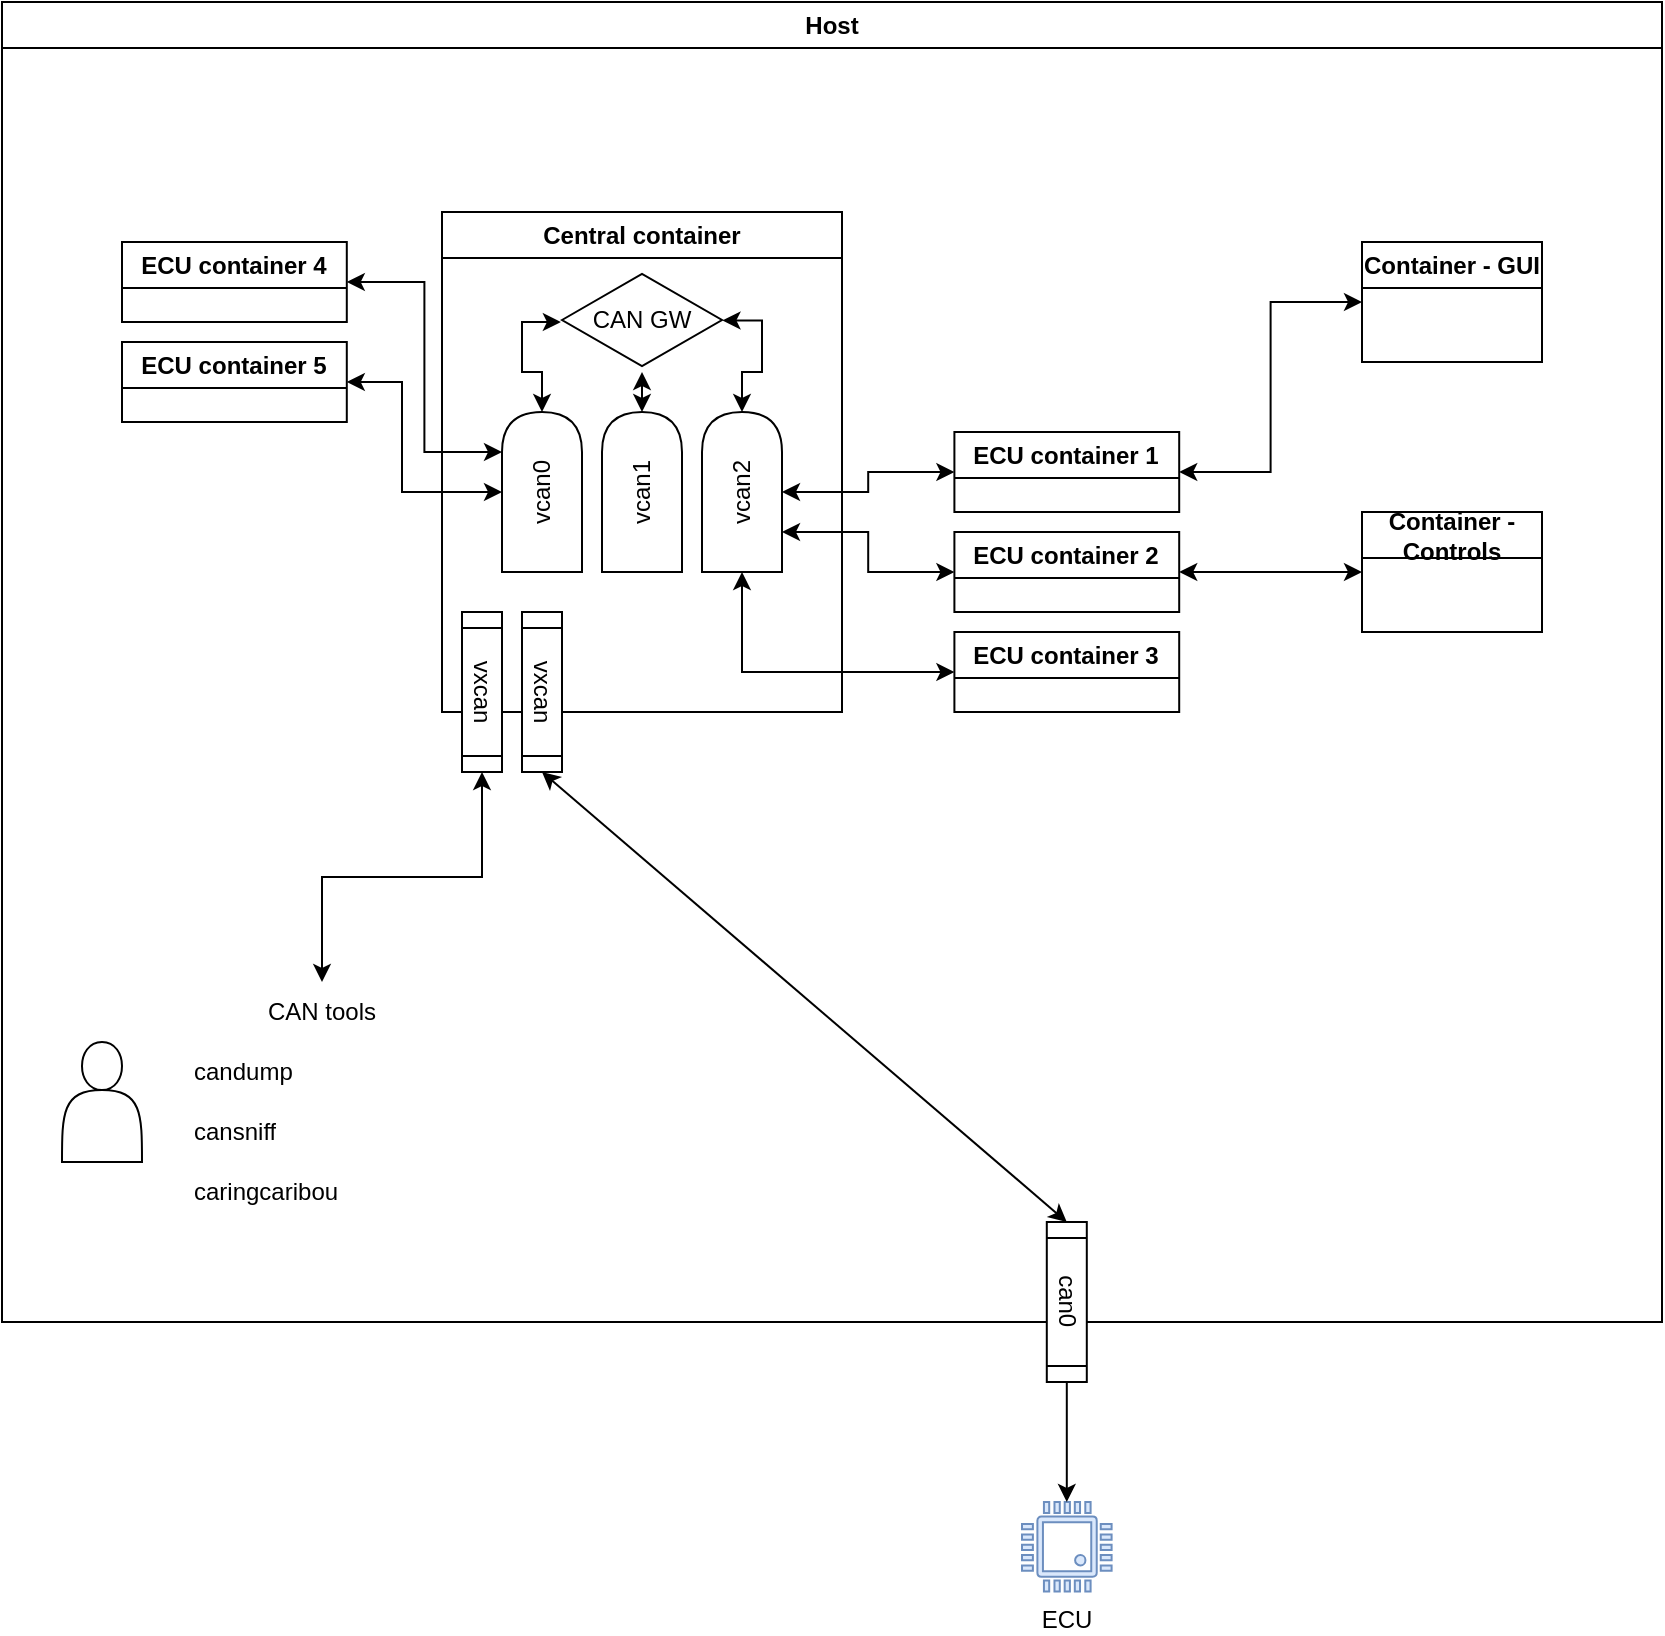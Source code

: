 <mxfile version="22.1.21" type="device">
  <diagram name="Page-1" id="KFCx-zrtSk8KoSc1lG5y">
    <mxGraphModel dx="2020" dy="907" grid="1" gridSize="10" guides="1" tooltips="1" connect="1" arrows="1" fold="1" page="1" pageScale="1" pageWidth="850" pageHeight="1100" math="0" shadow="0">
      <root>
        <mxCell id="0" />
        <mxCell id="1" parent="0" />
        <mxCell id="1OJFnhTLq1hZbmYV2B88-1" value="Host" style="swimlane;whiteSpace=wrap;html=1;labelBackgroundColor=none;" parent="1" vertex="1">
          <mxGeometry x="10" y="10" width="830" height="660" as="geometry" />
        </mxCell>
        <mxCell id="1OJFnhTLq1hZbmYV2B88-3" value="" style="shape=actor;whiteSpace=wrap;html=1;labelBackgroundColor=none;" parent="1OJFnhTLq1hZbmYV2B88-1" vertex="1">
          <mxGeometry x="30" y="520" width="40" height="60" as="geometry" />
        </mxCell>
        <mxCell id="1OJFnhTLq1hZbmYV2B88-4" value="CAN tools" style="swimlane;fontStyle=0;childLayout=stackLayout;horizontal=1;startSize=30;horizontalStack=0;resizeParent=1;resizeParentMax=0;resizeLast=0;collapsible=1;marginBottom=0;whiteSpace=wrap;html=1;swimlaneLine=1;strokeColor=none;labelBackgroundColor=none;" parent="1OJFnhTLq1hZbmYV2B88-1" vertex="1">
          <mxGeometry x="90" y="490" width="140" height="120" as="geometry" />
        </mxCell>
        <mxCell id="1OJFnhTLq1hZbmYV2B88-5" value="candump&lt;span style=&quot;white-space: pre;&quot;&gt;&#x9;&lt;/span&gt;&lt;span style=&quot;white-space: pre;&quot;&gt;&#x9;&lt;/span&gt;" style="text;fillColor=none;align=left;verticalAlign=middle;spacingLeft=4;spacingRight=4;overflow=hidden;points=[[0,0.5],[1,0.5]];portConstraint=eastwest;rotatable=0;whiteSpace=wrap;html=1;rounded=1;labelBackgroundColor=none;" parent="1OJFnhTLq1hZbmYV2B88-4" vertex="1">
          <mxGeometry y="30" width="140" height="30" as="geometry" />
        </mxCell>
        <mxCell id="1OJFnhTLq1hZbmYV2B88-6" value="cansniff" style="text;fillColor=none;align=left;verticalAlign=middle;spacingLeft=4;spacingRight=4;overflow=hidden;points=[[0,0.5],[1,0.5]];portConstraint=eastwest;rotatable=0;whiteSpace=wrap;html=1;rounded=1;labelBackgroundColor=none;" parent="1OJFnhTLq1hZbmYV2B88-4" vertex="1">
          <mxGeometry y="60" width="140" height="30" as="geometry" />
        </mxCell>
        <mxCell id="1OJFnhTLq1hZbmYV2B88-7" value="caringcaribou" style="text;fillColor=none;align=left;verticalAlign=middle;spacingLeft=4;spacingRight=4;overflow=hidden;points=[[0,0.5],[1,0.5]];portConstraint=eastwest;rotatable=0;whiteSpace=wrap;html=1;glass=0;rounded=1;labelBackgroundColor=none;" parent="1OJFnhTLq1hZbmYV2B88-4" vertex="1">
          <mxGeometry y="90" width="140" height="30" as="geometry" />
        </mxCell>
        <mxCell id="Cs0YRlfQrqD5RInvhK6t-34" style="edgeStyle=orthogonalEdgeStyle;rounded=0;orthogonalLoop=1;jettySize=auto;html=1;exitX=0;exitY=0.5;exitDx=0;exitDy=0;entryX=1;entryY=0.5;entryDx=0;entryDy=0;startArrow=classic;startFill=1;" edge="1" parent="1OJFnhTLq1hZbmYV2B88-1" source="1OJFnhTLq1hZbmYV2B88-8" target="Cs0YRlfQrqD5RInvhK6t-17">
          <mxGeometry relative="1" as="geometry" />
        </mxCell>
        <mxCell id="1OJFnhTLq1hZbmYV2B88-8" value="Container - GUI" style="swimlane;whiteSpace=wrap;html=1;labelBackgroundColor=none;" parent="1OJFnhTLq1hZbmYV2B88-1" vertex="1">
          <mxGeometry x="680" y="120" width="90" height="60" as="geometry" />
        </mxCell>
        <mxCell id="1OJFnhTLq1hZbmYV2B88-11" style="edgeStyle=orthogonalEdgeStyle;rounded=0;orthogonalLoop=1;jettySize=auto;html=1;exitX=1;exitY=0.5;exitDx=0;exitDy=0;startArrow=classic;startFill=1;labelBackgroundColor=none;fontColor=default;" parent="1OJFnhTLq1hZbmYV2B88-1" source="1OJFnhTLq1hZbmYV2B88-9" target="1OJFnhTLq1hZbmYV2B88-4" edge="1">
          <mxGeometry relative="1" as="geometry" />
        </mxCell>
        <mxCell id="Cs0YRlfQrqD5RInvhK6t-35" style="edgeStyle=orthogonalEdgeStyle;rounded=0;orthogonalLoop=1;jettySize=auto;html=1;exitX=0;exitY=0.5;exitDx=0;exitDy=0;entryX=1;entryY=0.5;entryDx=0;entryDy=0;startArrow=classic;startFill=1;" edge="1" parent="1OJFnhTLq1hZbmYV2B88-1" source="1OJFnhTLq1hZbmYV2B88-20" target="Cs0YRlfQrqD5RInvhK6t-21">
          <mxGeometry relative="1" as="geometry" />
        </mxCell>
        <mxCell id="1OJFnhTLq1hZbmYV2B88-20" value="Container - Controls" style="swimlane;whiteSpace=wrap;html=1;labelBackgroundColor=none;" parent="1OJFnhTLq1hZbmYV2B88-1" vertex="1">
          <mxGeometry x="680" y="255" width="90" height="60" as="geometry" />
        </mxCell>
        <mxCell id="1OJFnhTLq1hZbmYV2B88-25" value="&lt;div&gt;can0&lt;/div&gt;" style="shape=process;whiteSpace=wrap;html=1;backgroundOutline=1;rotation=90;labelBackgroundColor=none;" parent="1OJFnhTLq1hZbmYV2B88-1" vertex="1">
          <mxGeometry x="492.4" y="640" width="80" height="20" as="geometry" />
        </mxCell>
        <mxCell id="1OJFnhTLq1hZbmYV2B88-23" value="" style="endArrow=classic;startArrow=classic;html=1;rounded=0;entryX=1;entryY=0.5;entryDx=0;entryDy=0;exitX=0;exitY=0.5;exitDx=0;exitDy=0;labelBackgroundColor=none;fontColor=default;" parent="1OJFnhTLq1hZbmYV2B88-1" source="1OJFnhTLq1hZbmYV2B88-25" target="1OJFnhTLq1hZbmYV2B88-18" edge="1">
          <mxGeometry width="50" height="50" relative="1" as="geometry">
            <mxPoint x="530" y="740" as="sourcePoint" />
            <mxPoint x="360" y="610" as="targetPoint" />
          </mxGeometry>
        </mxCell>
        <mxCell id="Cs0YRlfQrqD5RInvhK6t-5" value="Central container" style="swimlane;whiteSpace=wrap;html=1;labelBackgroundColor=none;" vertex="1" parent="1OJFnhTLq1hZbmYV2B88-1">
          <mxGeometry x="220" y="105" width="200" height="250" as="geometry" />
        </mxCell>
        <mxCell id="Cs0YRlfQrqD5RInvhK6t-6" value="&lt;div&gt;vcan0&lt;/div&gt;" style="shape=delay;whiteSpace=wrap;html=1;rotation=-90;labelBackgroundColor=none;" vertex="1" parent="Cs0YRlfQrqD5RInvhK6t-5">
          <mxGeometry x="10" y="120" width="80" height="40" as="geometry" />
        </mxCell>
        <mxCell id="Cs0YRlfQrqD5RInvhK6t-7" value="&lt;div&gt;vcan1&lt;/div&gt;" style="shape=delay;whiteSpace=wrap;html=1;rotation=-90;labelBackgroundColor=none;" vertex="1" parent="Cs0YRlfQrqD5RInvhK6t-5">
          <mxGeometry x="60" y="120" width="80" height="40" as="geometry" />
        </mxCell>
        <mxCell id="Cs0YRlfQrqD5RInvhK6t-8" value="&lt;div&gt;vcan2&lt;/div&gt;" style="shape=delay;whiteSpace=wrap;html=1;rotation=-90;labelBackgroundColor=none;" vertex="1" parent="Cs0YRlfQrqD5RInvhK6t-5">
          <mxGeometry x="110" y="120" width="80" height="40" as="geometry" />
        </mxCell>
        <mxCell id="Cs0YRlfQrqD5RInvhK6t-9" value="CAN GW" style="html=1;whiteSpace=wrap;aspect=fixed;shape=isoRectangle;labelBackgroundColor=none;" vertex="1" parent="Cs0YRlfQrqD5RInvhK6t-5">
          <mxGeometry x="60" y="30" width="80" height="48" as="geometry" />
        </mxCell>
        <mxCell id="Cs0YRlfQrqD5RInvhK6t-12" style="edgeStyle=orthogonalEdgeStyle;rounded=0;orthogonalLoop=1;jettySize=auto;html=1;entryX=-0.007;entryY=0.521;entryDx=0;entryDy=0;entryPerimeter=0;startArrow=classic;startFill=1;labelBackgroundColor=none;fontColor=default;" edge="1" parent="Cs0YRlfQrqD5RInvhK6t-5" source="Cs0YRlfQrqD5RInvhK6t-6" target="Cs0YRlfQrqD5RInvhK6t-9">
          <mxGeometry relative="1" as="geometry" />
        </mxCell>
        <mxCell id="Cs0YRlfQrqD5RInvhK6t-13" style="edgeStyle=orthogonalEdgeStyle;rounded=0;orthogonalLoop=1;jettySize=auto;html=1;entryX=1.003;entryY=0.504;entryDx=0;entryDy=0;entryPerimeter=0;startArrow=classic;startFill=1;labelBackgroundColor=none;fontColor=default;" edge="1" parent="Cs0YRlfQrqD5RInvhK6t-5" source="Cs0YRlfQrqD5RInvhK6t-8" target="Cs0YRlfQrqD5RInvhK6t-9">
          <mxGeometry relative="1" as="geometry" />
        </mxCell>
        <mxCell id="Cs0YRlfQrqD5RInvhK6t-14" value="" style="endArrow=classic;startArrow=classic;html=1;rounded=0;exitX=1;exitY=0.5;exitDx=0;exitDy=0;labelBackgroundColor=none;fontColor=default;" edge="1" parent="Cs0YRlfQrqD5RInvhK6t-5" source="Cs0YRlfQrqD5RInvhK6t-7">
          <mxGeometry width="50" height="50" relative="1" as="geometry">
            <mxPoint x="65" y="80" as="sourcePoint" />
            <mxPoint x="100" y="80" as="targetPoint" />
          </mxGeometry>
        </mxCell>
        <mxCell id="1OJFnhTLq1hZbmYV2B88-9" value="vxcan" style="shape=process;whiteSpace=wrap;html=1;backgroundOutline=1;rotation=90;labelBackgroundColor=none;" parent="Cs0YRlfQrqD5RInvhK6t-5" vertex="1">
          <mxGeometry x="-20" y="230" width="80" height="20" as="geometry" />
        </mxCell>
        <mxCell id="1OJFnhTLq1hZbmYV2B88-18" value="vxcan" style="shape=process;whiteSpace=wrap;html=1;backgroundOutline=1;rotation=90;labelBackgroundColor=none;" parent="Cs0YRlfQrqD5RInvhK6t-5" vertex="1">
          <mxGeometry x="10" y="230" width="80" height="20" as="geometry" />
        </mxCell>
        <mxCell id="Cs0YRlfQrqD5RInvhK6t-30" style="edgeStyle=orthogonalEdgeStyle;rounded=0;orthogonalLoop=1;jettySize=auto;html=1;exitX=0;exitY=0.5;exitDx=0;exitDy=0;entryX=0.5;entryY=1;entryDx=0;entryDy=0;startArrow=classic;startFill=1;" edge="1" parent="1OJFnhTLq1hZbmYV2B88-1" source="Cs0YRlfQrqD5RInvhK6t-17" target="Cs0YRlfQrqD5RInvhK6t-8">
          <mxGeometry relative="1" as="geometry" />
        </mxCell>
        <mxCell id="Cs0YRlfQrqD5RInvhK6t-17" value="&lt;div&gt;ECU container 1&lt;br&gt;&lt;/div&gt;" style="swimlane;whiteSpace=wrap;html=1;startSize=23;labelBackgroundColor=none;" vertex="1" parent="1OJFnhTLq1hZbmYV2B88-1">
          <mxGeometry x="476.2" y="215" width="112.4" height="40" as="geometry" />
        </mxCell>
        <mxCell id="Cs0YRlfQrqD5RInvhK6t-24" style="edgeStyle=orthogonalEdgeStyle;rounded=0;orthogonalLoop=1;jettySize=auto;html=1;exitX=0;exitY=0.5;exitDx=0;exitDy=0;entryX=0;entryY=0.5;entryDx=0;entryDy=0;startArrow=classic;startFill=1;" edge="1" parent="1OJFnhTLq1hZbmYV2B88-1" source="Cs0YRlfQrqD5RInvhK6t-19" target="Cs0YRlfQrqD5RInvhK6t-8">
          <mxGeometry relative="1" as="geometry" />
        </mxCell>
        <mxCell id="Cs0YRlfQrqD5RInvhK6t-19" value="&lt;div&gt;ECU container 3&lt;br&gt;&lt;/div&gt;" style="swimlane;whiteSpace=wrap;html=1;startSize=23;labelBackgroundColor=none;" vertex="1" parent="1OJFnhTLq1hZbmYV2B88-1">
          <mxGeometry x="476.2" y="315" width="112.4" height="40" as="geometry" />
        </mxCell>
        <mxCell id="Cs0YRlfQrqD5RInvhK6t-29" style="edgeStyle=orthogonalEdgeStyle;rounded=0;orthogonalLoop=1;jettySize=auto;html=1;exitX=0;exitY=0.5;exitDx=0;exitDy=0;entryX=0.25;entryY=1;entryDx=0;entryDy=0;startArrow=classic;startFill=1;" edge="1" parent="1OJFnhTLq1hZbmYV2B88-1" source="Cs0YRlfQrqD5RInvhK6t-21" target="Cs0YRlfQrqD5RInvhK6t-8">
          <mxGeometry relative="1" as="geometry" />
        </mxCell>
        <mxCell id="Cs0YRlfQrqD5RInvhK6t-21" value="&lt;div&gt;ECU container 2&lt;br&gt;&lt;/div&gt;" style="swimlane;whiteSpace=wrap;html=1;startSize=23;labelBackgroundColor=none;" vertex="1" parent="1OJFnhTLq1hZbmYV2B88-1">
          <mxGeometry x="476.2" y="265" width="112.4" height="40" as="geometry" />
        </mxCell>
        <mxCell id="Cs0YRlfQrqD5RInvhK6t-32" style="edgeStyle=orthogonalEdgeStyle;rounded=0;orthogonalLoop=1;jettySize=auto;html=1;exitX=1;exitY=0.5;exitDx=0;exitDy=0;entryX=0.75;entryY=0;entryDx=0;entryDy=0;startArrow=classic;startFill=1;" edge="1" parent="1OJFnhTLq1hZbmYV2B88-1" source="1OJFnhTLq1hZbmYV2B88-2" target="Cs0YRlfQrqD5RInvhK6t-6">
          <mxGeometry relative="1" as="geometry" />
        </mxCell>
        <mxCell id="1OJFnhTLq1hZbmYV2B88-2" value="&lt;div&gt;ECU container 4&lt;br&gt;&lt;/div&gt;" style="swimlane;whiteSpace=wrap;html=1;startSize=23;labelBackgroundColor=none;" parent="1OJFnhTLq1hZbmYV2B88-1" vertex="1">
          <mxGeometry x="60" y="120" width="112.4" height="40" as="geometry" />
        </mxCell>
        <mxCell id="Cs0YRlfQrqD5RInvhK6t-31" style="edgeStyle=orthogonalEdgeStyle;rounded=0;orthogonalLoop=1;jettySize=auto;html=1;exitX=1;exitY=0.5;exitDx=0;exitDy=0;entryX=0.5;entryY=0;entryDx=0;entryDy=0;startArrow=classic;startFill=1;" edge="1" parent="1OJFnhTLq1hZbmYV2B88-1" source="Cs0YRlfQrqD5RInvhK6t-16" target="Cs0YRlfQrqD5RInvhK6t-6">
          <mxGeometry relative="1" as="geometry">
            <Array as="points">
              <mxPoint x="200" y="190" />
              <mxPoint x="200" y="245" />
            </Array>
          </mxGeometry>
        </mxCell>
        <mxCell id="Cs0YRlfQrqD5RInvhK6t-16" value="&lt;div&gt;ECU container 5&lt;br&gt;&lt;/div&gt;" style="swimlane;whiteSpace=wrap;html=1;startSize=23;labelBackgroundColor=none;" vertex="1" parent="1OJFnhTLq1hZbmYV2B88-1">
          <mxGeometry x="60" y="170" width="112.4" height="40" as="geometry" />
        </mxCell>
        <mxCell id="1OJFnhTLq1hZbmYV2B88-19" value="ECU" style="pointerEvents=1;shadow=0;dashed=0;html=1;strokeColor=#6c8ebf;labelPosition=center;verticalLabelPosition=bottom;verticalAlign=top;align=center;outlineConnect=0;shape=mxgraph.veeam.cpu;labelBackgroundColor=none;fillColor=#dae8fc;" parent="1" vertex="1">
          <mxGeometry x="520" y="760" width="44.8" height="44.8" as="geometry" />
        </mxCell>
        <mxCell id="1OJFnhTLq1hZbmYV2B88-26" style="edgeStyle=orthogonalEdgeStyle;rounded=0;orthogonalLoop=1;jettySize=auto;html=1;exitX=1;exitY=0.5;exitDx=0;exitDy=0;labelBackgroundColor=none;fontColor=default;" parent="1" source="1OJFnhTLq1hZbmYV2B88-25" target="1OJFnhTLq1hZbmYV2B88-19" edge="1">
          <mxGeometry relative="1" as="geometry" />
        </mxCell>
      </root>
    </mxGraphModel>
  </diagram>
</mxfile>
